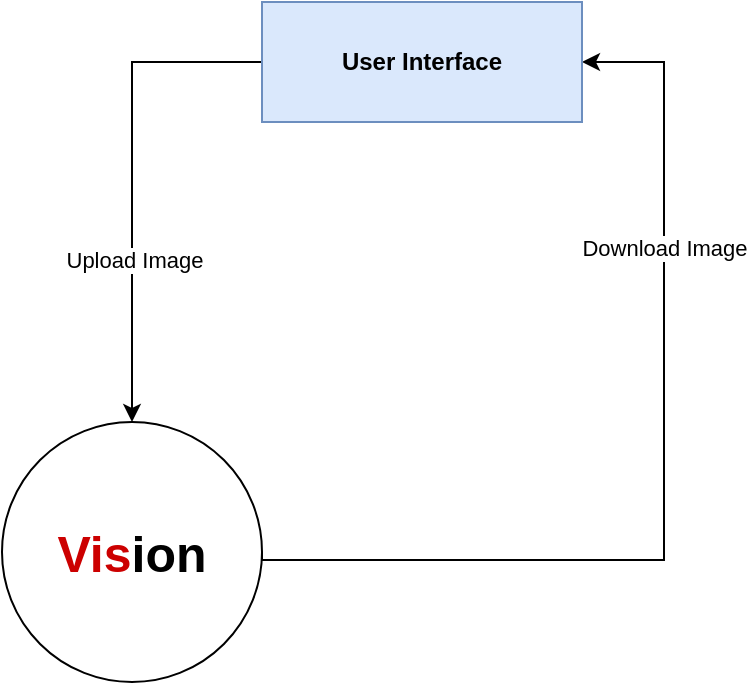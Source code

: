 <mxfile version="14.4.4" type="github">
  <diagram id="chHk8BN3ge6NkC3Ys8KO" name="Page-1">
    <mxGraphModel dx="1185" dy="671" grid="1" gridSize="10" guides="1" tooltips="1" connect="1" arrows="1" fold="1" page="1" pageScale="1" pageWidth="827" pageHeight="1169" math="0" shadow="0">
      <root>
        <mxCell id="0" />
        <mxCell id="1" parent="0" />
        <mxCell id="Eb0gkb911b8Whc8BE0Bj-5" style="edgeStyle=orthogonalEdgeStyle;rounded=0;orthogonalLoop=1;jettySize=auto;html=1;entryX=1;entryY=0.5;entryDx=0;entryDy=0;exitX=1;exitY=0.5;exitDx=0;exitDy=0;" edge="1" parent="1" source="Eb0gkb911b8Whc8BE0Bj-1" target="Eb0gkb911b8Whc8BE0Bj-2">
          <mxGeometry relative="1" as="geometry">
            <mxPoint x="540" y="289" as="sourcePoint" />
            <Array as="points">
              <mxPoint x="479" y="329" />
              <mxPoint x="680" y="329" />
              <mxPoint x="680" y="80" />
            </Array>
          </mxGeometry>
        </mxCell>
        <mxCell id="Eb0gkb911b8Whc8BE0Bj-9" value="Download Image" style="edgeLabel;html=1;align=center;verticalAlign=middle;resizable=0;points=[];" vertex="1" connectable="0" parent="Eb0gkb911b8Whc8BE0Bj-5">
          <mxGeometry x="0.458" relative="1" as="geometry">
            <mxPoint as="offset" />
          </mxGeometry>
        </mxCell>
        <mxCell id="Eb0gkb911b8Whc8BE0Bj-1" value="&lt;b style=&quot;font-size: 25px&quot;&gt;&lt;font color=&quot;#cc0000&quot;&gt;&lt;font style=&quot;font-size: 25px&quot;&gt;Vi&lt;/font&gt;s&lt;/font&gt;ion&lt;/b&gt;" style="ellipse;whiteSpace=wrap;html=1;aspect=fixed;" vertex="1" parent="1">
          <mxGeometry x="349" y="260" width="130" height="130" as="geometry" />
        </mxCell>
        <mxCell id="Eb0gkb911b8Whc8BE0Bj-6" style="edgeStyle=orthogonalEdgeStyle;rounded=0;orthogonalLoop=1;jettySize=auto;html=1;exitX=0;exitY=0.5;exitDx=0;exitDy=0;entryX=0.5;entryY=0;entryDx=0;entryDy=0;" edge="1" parent="1" source="Eb0gkb911b8Whc8BE0Bj-2" target="Eb0gkb911b8Whc8BE0Bj-1">
          <mxGeometry relative="1" as="geometry" />
        </mxCell>
        <mxCell id="Eb0gkb911b8Whc8BE0Bj-7" value="Upload Image" style="edgeLabel;html=1;align=center;verticalAlign=middle;resizable=0;points=[];" vertex="1" connectable="0" parent="Eb0gkb911b8Whc8BE0Bj-6">
          <mxGeometry x="0.337" y="1" relative="1" as="geometry">
            <mxPoint as="offset" />
          </mxGeometry>
        </mxCell>
        <mxCell id="Eb0gkb911b8Whc8BE0Bj-2" value="&lt;b&gt;User Interface&lt;/b&gt;" style="rounded=0;whiteSpace=wrap;html=1;fillColor=#dae8fc;strokeColor=#6c8ebf;" vertex="1" parent="1">
          <mxGeometry x="479" y="50" width="160" height="60" as="geometry" />
        </mxCell>
      </root>
    </mxGraphModel>
  </diagram>
</mxfile>
